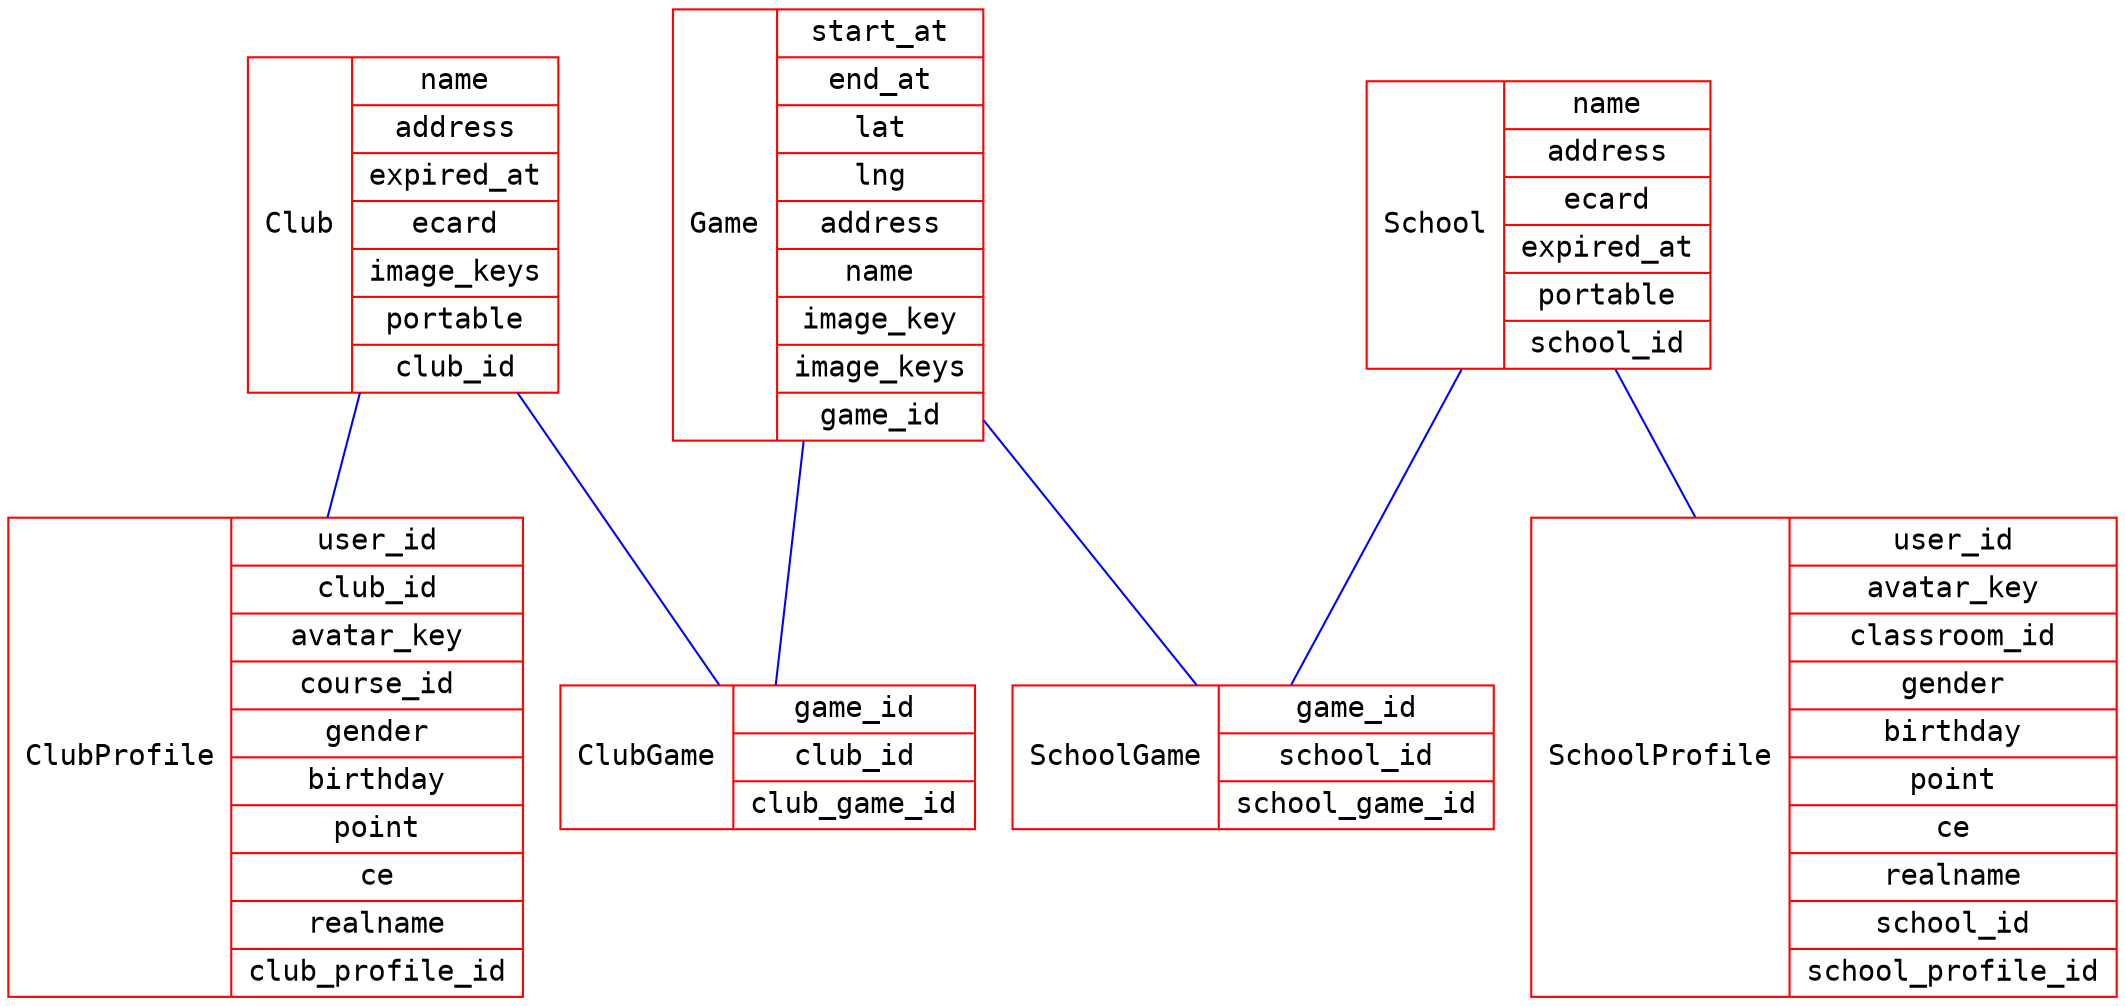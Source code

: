 digraph g {
node [shape=record,color=Red,fontname=Courier];
edge [color=Blue]
Club [label="Club|{name|address|expired_at|ecard|image_keys|portable|club_id}"];
School [label="School|{name|address|ecard|expired_at|portable|school_id}"];
Game [label="Game|{start_at|end_at|lat|lng|address|name|image_key|image_keys|game_id}"];
ClubGame [label="ClubGame|{game_id|club_id|club_game_id}"];
SchoolGame [label="SchoolGame|{game_id|school_id|school_game_id}"];
ClubProfile [label="ClubProfile|{user_id|club_id|avatar_key|course_id|gender|birthday|point|ce|realname|club_profile_id}"];
SchoolProfile [label="SchoolProfile|{user_id|avatar_key|classroom_id|gender|birthday|point|ce|realname|school_id|school_profile_id}"];
Club -> ClubGame [dir="none"]
Club -> ClubProfile [dir="none"]
School -> SchoolGame [dir="none"]
School -> SchoolProfile [dir="none"]
Game -> ClubGame [dir="none"]
Game -> SchoolGame [dir="none"]
}
